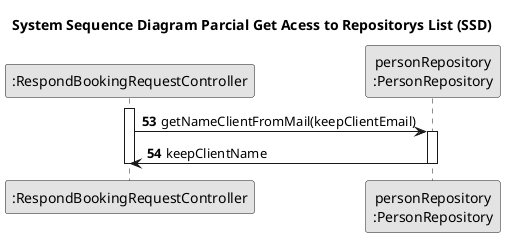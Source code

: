 @startuml
skinparam monochrome true
skinparam packageStyle rectangle
skinparam shadowing false

title System Sequence Diagram Parcial Get Acess to Repositorys List (SSD)

autonumber

'hide footbox
participant ":RespondBookingRequestController" as CTRL

participant "personRepository\n:PersonRepository" as personRepository

autonumber 53

    activate CTRL

        CTRL -> personRepository: getNameClientFromMail(keepClientEmail)
        activate personRepository

            personRepository -> CTRL: keepClientName
            deactivate personRepository

        deactivate CTRL

@enduml